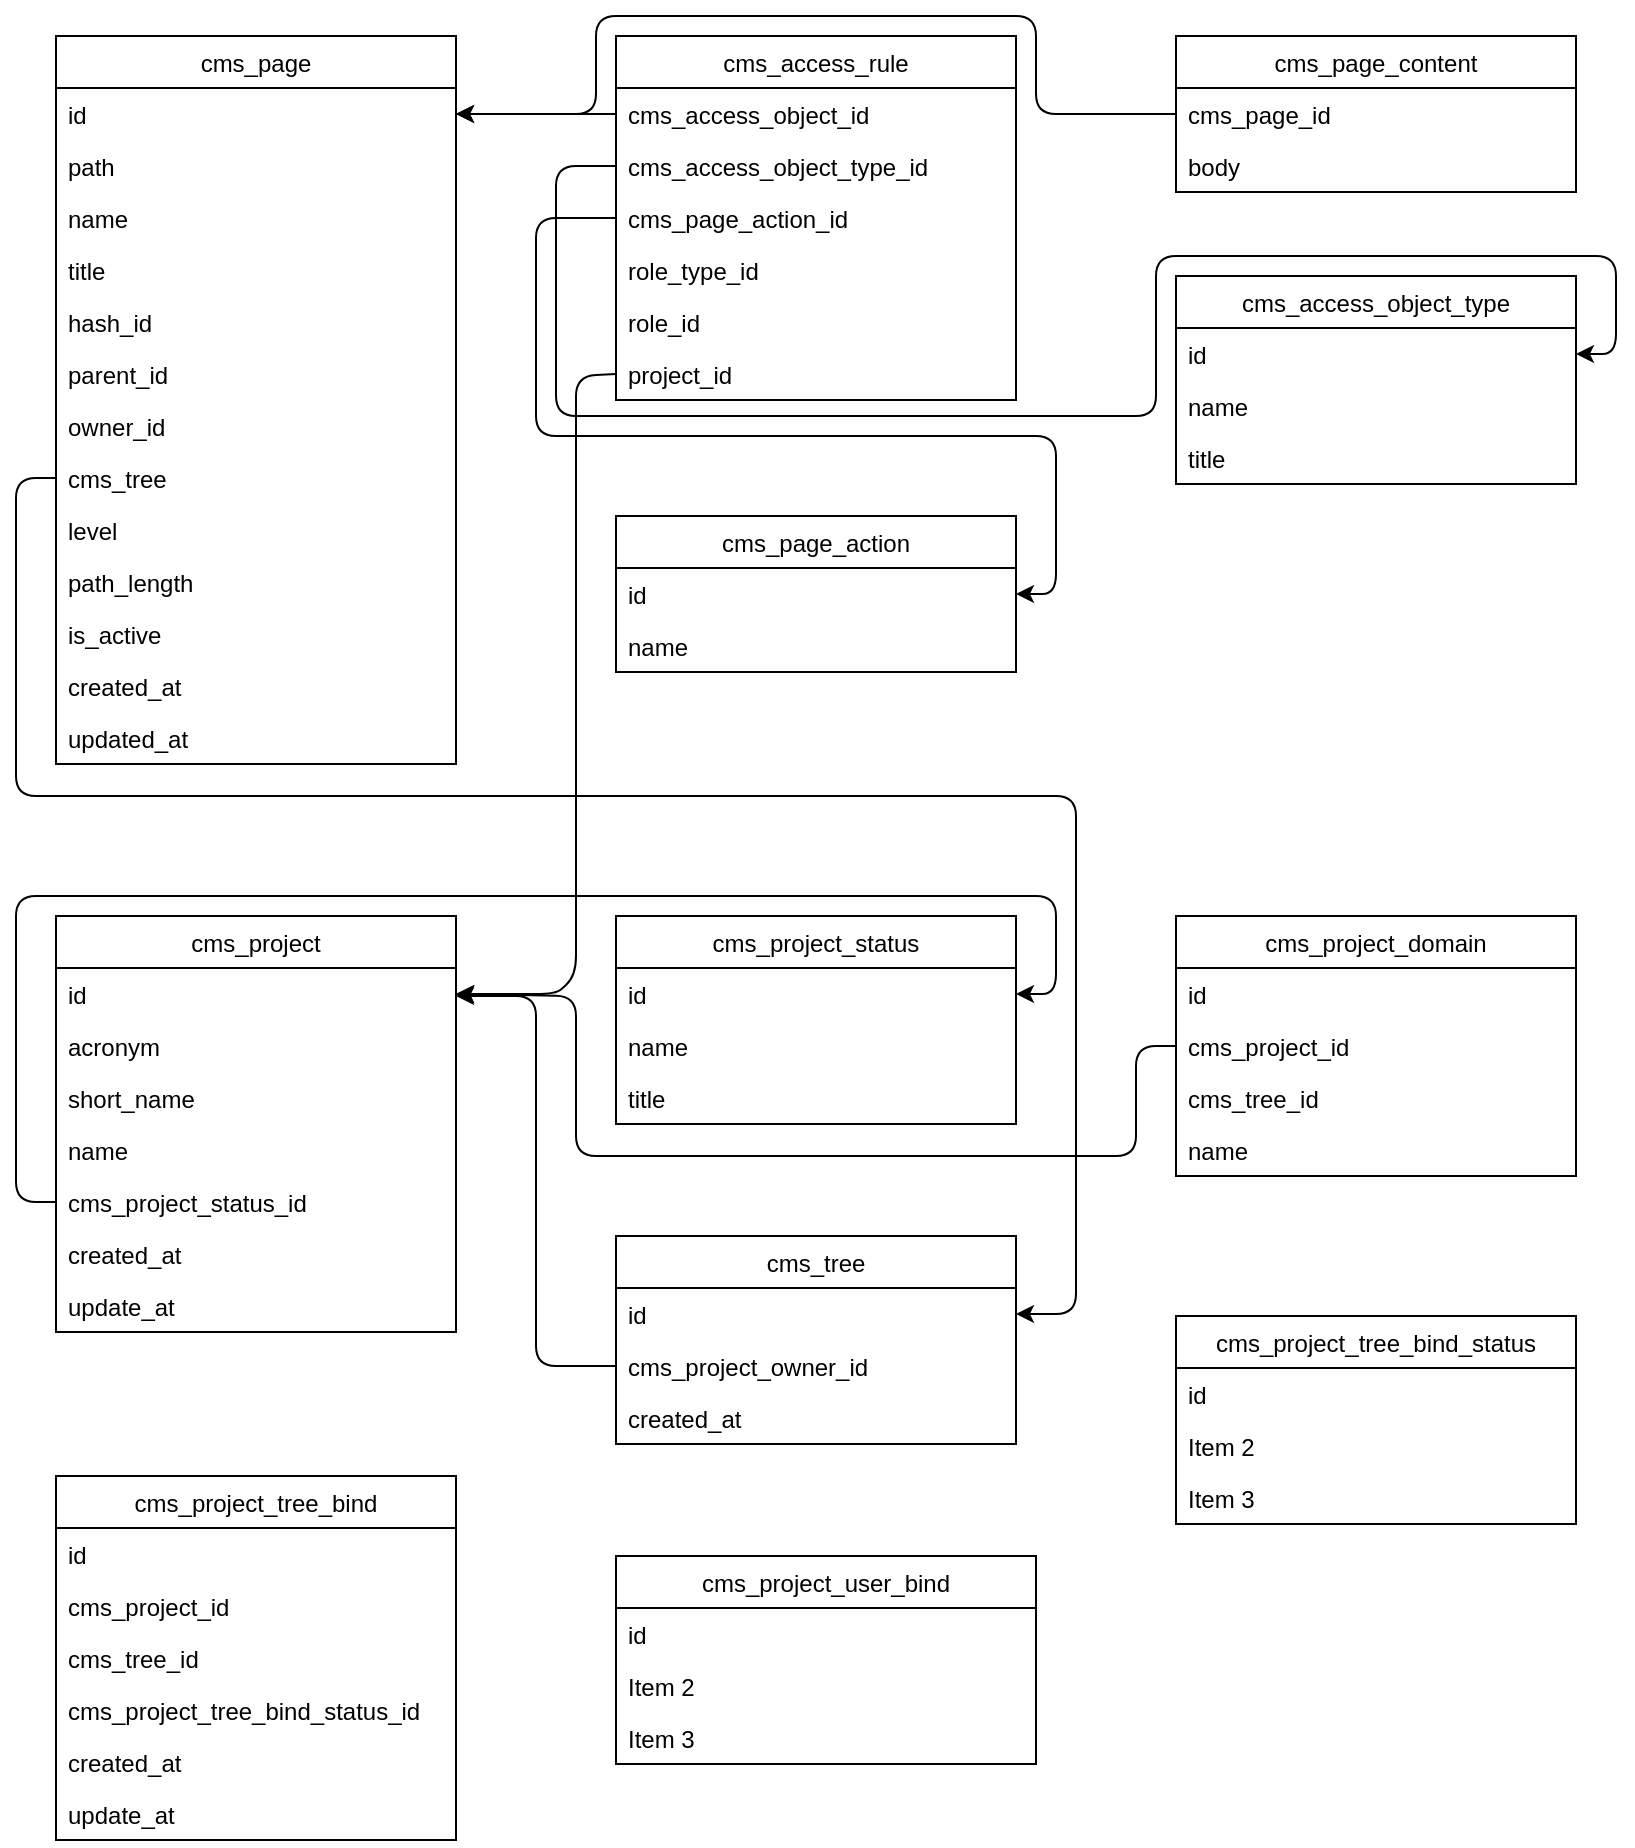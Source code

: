 <mxfile version="14.8.5" type="github">
  <diagram id="aWt1LWawAqIm8yfcsrO_" name="Page-1">
    <mxGraphModel dx="1422" dy="771" grid="1" gridSize="10" guides="1" tooltips="1" connect="1" arrows="1" fold="1" page="1" pageScale="1" pageWidth="827" pageHeight="1169" math="0" shadow="0">
      <root>
        <mxCell id="0" />
        <mxCell id="1" parent="0" />
        <mxCell id="LMq6hzKR4a6KK_8_m5_y-1" value="cms_page" style="swimlane;fontStyle=0;childLayout=stackLayout;horizontal=1;startSize=26;horizontalStack=0;resizeParent=1;resizeParentMax=0;resizeLast=0;collapsible=1;marginBottom=0;" parent="1" vertex="1">
          <mxGeometry x="80" y="80" width="200" height="364" as="geometry" />
        </mxCell>
        <mxCell id="LMq6hzKR4a6KK_8_m5_y-2" value="id" style="text;strokeColor=none;fillColor=none;align=left;verticalAlign=top;spacingLeft=4;spacingRight=4;overflow=hidden;rotatable=0;points=[[0,0.5],[1,0.5]];portConstraint=eastwest;" parent="LMq6hzKR4a6KK_8_m5_y-1" vertex="1">
          <mxGeometry y="26" width="200" height="26" as="geometry" />
        </mxCell>
        <mxCell id="LMq6hzKR4a6KK_8_m5_y-3" value="path" style="text;strokeColor=none;fillColor=none;align=left;verticalAlign=top;spacingLeft=4;spacingRight=4;overflow=hidden;rotatable=0;points=[[0,0.5],[1,0.5]];portConstraint=eastwest;" parent="LMq6hzKR4a6KK_8_m5_y-1" vertex="1">
          <mxGeometry y="52" width="200" height="26" as="geometry" />
        </mxCell>
        <mxCell id="LMq6hzKR4a6KK_8_m5_y-4" value="name" style="text;strokeColor=none;fillColor=none;align=left;verticalAlign=top;spacingLeft=4;spacingRight=4;overflow=hidden;rotatable=0;points=[[0,0.5],[1,0.5]];portConstraint=eastwest;" parent="LMq6hzKR4a6KK_8_m5_y-1" vertex="1">
          <mxGeometry y="78" width="200" height="26" as="geometry" />
        </mxCell>
        <mxCell id="LMq6hzKR4a6KK_8_m5_y-5" value="title" style="text;strokeColor=none;fillColor=none;align=left;verticalAlign=top;spacingLeft=4;spacingRight=4;overflow=hidden;rotatable=0;points=[[0,0.5],[1,0.5]];portConstraint=eastwest;" parent="LMq6hzKR4a6KK_8_m5_y-1" vertex="1">
          <mxGeometry y="104" width="200" height="26" as="geometry" />
        </mxCell>
        <mxCell id="LMq6hzKR4a6KK_8_m5_y-6" value="hash_id" style="text;strokeColor=none;fillColor=none;align=left;verticalAlign=top;spacingLeft=4;spacingRight=4;overflow=hidden;rotatable=0;points=[[0,0.5],[1,0.5]];portConstraint=eastwest;" parent="LMq6hzKR4a6KK_8_m5_y-1" vertex="1">
          <mxGeometry y="130" width="200" height="26" as="geometry" />
        </mxCell>
        <mxCell id="LMq6hzKR4a6KK_8_m5_y-7" value="parent_id" style="text;strokeColor=none;fillColor=none;align=left;verticalAlign=top;spacingLeft=4;spacingRight=4;overflow=hidden;rotatable=0;points=[[0,0.5],[1,0.5]];portConstraint=eastwest;" parent="LMq6hzKR4a6KK_8_m5_y-1" vertex="1">
          <mxGeometry y="156" width="200" height="26" as="geometry" />
        </mxCell>
        <mxCell id="LMq6hzKR4a6KK_8_m5_y-8" value="owner_id" style="text;strokeColor=none;fillColor=none;align=left;verticalAlign=top;spacingLeft=4;spacingRight=4;overflow=hidden;rotatable=0;points=[[0,0.5],[1,0.5]];portConstraint=eastwest;" parent="LMq6hzKR4a6KK_8_m5_y-1" vertex="1">
          <mxGeometry y="182" width="200" height="26" as="geometry" />
        </mxCell>
        <mxCell id="LMq6hzKR4a6KK_8_m5_y-9" value="cms_tree" style="text;strokeColor=none;fillColor=none;align=left;verticalAlign=top;spacingLeft=4;spacingRight=4;overflow=hidden;rotatable=0;points=[[0,0.5],[1,0.5]];portConstraint=eastwest;" parent="LMq6hzKR4a6KK_8_m5_y-1" vertex="1">
          <mxGeometry y="208" width="200" height="26" as="geometry" />
        </mxCell>
        <mxCell id="LMq6hzKR4a6KK_8_m5_y-10" value="level" style="text;strokeColor=none;fillColor=none;align=left;verticalAlign=top;spacingLeft=4;spacingRight=4;overflow=hidden;rotatable=0;points=[[0,0.5],[1,0.5]];portConstraint=eastwest;" parent="LMq6hzKR4a6KK_8_m5_y-1" vertex="1">
          <mxGeometry y="234" width="200" height="26" as="geometry" />
        </mxCell>
        <mxCell id="LMq6hzKR4a6KK_8_m5_y-11" value="path_length" style="text;strokeColor=none;fillColor=none;align=left;verticalAlign=top;spacingLeft=4;spacingRight=4;overflow=hidden;rotatable=0;points=[[0,0.5],[1,0.5]];portConstraint=eastwest;" parent="LMq6hzKR4a6KK_8_m5_y-1" vertex="1">
          <mxGeometry y="260" width="200" height="26" as="geometry" />
        </mxCell>
        <mxCell id="LMq6hzKR4a6KK_8_m5_y-12" value="is_active" style="text;strokeColor=none;fillColor=none;align=left;verticalAlign=top;spacingLeft=4;spacingRight=4;overflow=hidden;rotatable=0;points=[[0,0.5],[1,0.5]];portConstraint=eastwest;" parent="LMq6hzKR4a6KK_8_m5_y-1" vertex="1">
          <mxGeometry y="286" width="200" height="26" as="geometry" />
        </mxCell>
        <mxCell id="LMq6hzKR4a6KK_8_m5_y-13" value="created_at" style="text;strokeColor=none;fillColor=none;align=left;verticalAlign=top;spacingLeft=4;spacingRight=4;overflow=hidden;rotatable=0;points=[[0,0.5],[1,0.5]];portConstraint=eastwest;" parent="LMq6hzKR4a6KK_8_m5_y-1" vertex="1">
          <mxGeometry y="312" width="200" height="26" as="geometry" />
        </mxCell>
        <mxCell id="LMq6hzKR4a6KK_8_m5_y-14" value="updated_at" style="text;strokeColor=none;fillColor=none;align=left;verticalAlign=top;spacingLeft=4;spacingRight=4;overflow=hidden;rotatable=0;points=[[0,0.5],[1,0.5]];portConstraint=eastwest;" parent="LMq6hzKR4a6KK_8_m5_y-1" vertex="1">
          <mxGeometry y="338" width="200" height="26" as="geometry" />
        </mxCell>
        <mxCell id="LMq6hzKR4a6KK_8_m5_y-15" value="cms_access_rule" style="swimlane;fontStyle=0;childLayout=stackLayout;horizontal=1;startSize=26;horizontalStack=0;resizeParent=1;resizeParentMax=0;resizeLast=0;collapsible=1;marginBottom=0;" parent="1" vertex="1">
          <mxGeometry x="360" y="80" width="200" height="182" as="geometry" />
        </mxCell>
        <mxCell id="LMq6hzKR4a6KK_8_m5_y-16" value="cms_access_object_id" style="text;strokeColor=none;fillColor=none;align=left;verticalAlign=top;spacingLeft=4;spacingRight=4;overflow=hidden;rotatable=0;points=[[0,0.5],[1,0.5]];portConstraint=eastwest;" parent="LMq6hzKR4a6KK_8_m5_y-15" vertex="1">
          <mxGeometry y="26" width="200" height="26" as="geometry" />
        </mxCell>
        <mxCell id="6Vn71XC6v3nQagXPBmMe-1" value="cms_access_object_type_id" style="text;strokeColor=none;fillColor=none;align=left;verticalAlign=top;spacingLeft=4;spacingRight=4;overflow=hidden;rotatable=0;points=[[0,0.5],[1,0.5]];portConstraint=eastwest;" vertex="1" parent="LMq6hzKR4a6KK_8_m5_y-15">
          <mxGeometry y="52" width="200" height="26" as="geometry" />
        </mxCell>
        <mxCell id="LMq6hzKR4a6KK_8_m5_y-17" value="cms_page_action_id" style="text;strokeColor=none;fillColor=none;align=left;verticalAlign=top;spacingLeft=4;spacingRight=4;overflow=hidden;rotatable=0;points=[[0,0.5],[1,0.5]];portConstraint=eastwest;" parent="LMq6hzKR4a6KK_8_m5_y-15" vertex="1">
          <mxGeometry y="78" width="200" height="26" as="geometry" />
        </mxCell>
        <mxCell id="LMq6hzKR4a6KK_8_m5_y-18" value="role_type_id" style="text;strokeColor=none;fillColor=none;align=left;verticalAlign=top;spacingLeft=4;spacingRight=4;overflow=hidden;rotatable=0;points=[[0,0.5],[1,0.5]];portConstraint=eastwest;" parent="LMq6hzKR4a6KK_8_m5_y-15" vertex="1">
          <mxGeometry y="104" width="200" height="26" as="geometry" />
        </mxCell>
        <mxCell id="LMq6hzKR4a6KK_8_m5_y-19" value="role_id" style="text;strokeColor=none;fillColor=none;align=left;verticalAlign=top;spacingLeft=4;spacingRight=4;overflow=hidden;rotatable=0;points=[[0,0.5],[1,0.5]];portConstraint=eastwest;" parent="LMq6hzKR4a6KK_8_m5_y-15" vertex="1">
          <mxGeometry y="130" width="200" height="26" as="geometry" />
        </mxCell>
        <mxCell id="LMq6hzKR4a6KK_8_m5_y-20" value="project_id" style="text;strokeColor=none;fillColor=none;align=left;verticalAlign=top;spacingLeft=4;spacingRight=4;overflow=hidden;rotatable=0;points=[[0,0.5],[1,0.5]];portConstraint=eastwest;" parent="LMq6hzKR4a6KK_8_m5_y-15" vertex="1">
          <mxGeometry y="156" width="200" height="26" as="geometry" />
        </mxCell>
        <mxCell id="LMq6hzKR4a6KK_8_m5_y-21" value="" style="endArrow=classic;html=1;exitX=0;exitY=0.5;exitDx=0;exitDy=0;entryX=1;entryY=0.5;entryDx=0;entryDy=0;" parent="1" source="LMq6hzKR4a6KK_8_m5_y-16" target="LMq6hzKR4a6KK_8_m5_y-2" edge="1">
          <mxGeometry width="50" height="50" relative="1" as="geometry">
            <mxPoint x="420" y="490" as="sourcePoint" />
            <mxPoint x="470" y="440" as="targetPoint" />
          </mxGeometry>
        </mxCell>
        <mxCell id="LMq6hzKR4a6KK_8_m5_y-22" value="cms_page_action" style="swimlane;fontStyle=0;childLayout=stackLayout;horizontal=1;startSize=26;horizontalStack=0;resizeParent=1;resizeParentMax=0;resizeLast=0;collapsible=1;marginBottom=0;" parent="1" vertex="1">
          <mxGeometry x="360" y="320" width="200" height="78" as="geometry" />
        </mxCell>
        <mxCell id="LMq6hzKR4a6KK_8_m5_y-23" value="id" style="text;strokeColor=none;fillColor=none;align=left;verticalAlign=top;spacingLeft=4;spacingRight=4;overflow=hidden;rotatable=0;points=[[0,0.5],[1,0.5]];portConstraint=eastwest;" parent="LMq6hzKR4a6KK_8_m5_y-22" vertex="1">
          <mxGeometry y="26" width="200" height="26" as="geometry" />
        </mxCell>
        <mxCell id="LMq6hzKR4a6KK_8_m5_y-24" value="name" style="text;strokeColor=none;fillColor=none;align=left;verticalAlign=top;spacingLeft=4;spacingRight=4;overflow=hidden;rotatable=0;points=[[0,0.5],[1,0.5]];portConstraint=eastwest;" parent="LMq6hzKR4a6KK_8_m5_y-22" vertex="1">
          <mxGeometry y="52" width="200" height="26" as="geometry" />
        </mxCell>
        <mxCell id="LMq6hzKR4a6KK_8_m5_y-26" value="" style="endArrow=classic;html=1;exitX=0;exitY=0.5;exitDx=0;exitDy=0;entryX=1;entryY=0.5;entryDx=0;entryDy=0;" parent="1" source="LMq6hzKR4a6KK_8_m5_y-17" target="LMq6hzKR4a6KK_8_m5_y-23" edge="1">
          <mxGeometry width="50" height="50" relative="1" as="geometry">
            <mxPoint x="640" y="340" as="sourcePoint" />
            <mxPoint x="690" y="290" as="targetPoint" />
            <Array as="points">
              <mxPoint x="320" y="171" />
              <mxPoint x="320" y="280" />
              <mxPoint x="580" y="280" />
              <mxPoint x="580" y="359" />
            </Array>
          </mxGeometry>
        </mxCell>
        <mxCell id="LMq6hzKR4a6KK_8_m5_y-27" value="cms_page_content" style="swimlane;fontStyle=0;childLayout=stackLayout;horizontal=1;startSize=26;horizontalStack=0;resizeParent=1;resizeParentMax=0;resizeLast=0;collapsible=1;marginBottom=0;" parent="1" vertex="1">
          <mxGeometry x="640" y="80" width="200" height="78" as="geometry" />
        </mxCell>
        <mxCell id="LMq6hzKR4a6KK_8_m5_y-28" value="cms_page_id" style="text;strokeColor=none;fillColor=none;align=left;verticalAlign=top;spacingLeft=4;spacingRight=4;overflow=hidden;rotatable=0;points=[[0,0.5],[1,0.5]];portConstraint=eastwest;" parent="LMq6hzKR4a6KK_8_m5_y-27" vertex="1">
          <mxGeometry y="26" width="200" height="26" as="geometry" />
        </mxCell>
        <mxCell id="LMq6hzKR4a6KK_8_m5_y-29" value="body" style="text;strokeColor=none;fillColor=none;align=left;verticalAlign=top;spacingLeft=4;spacingRight=4;overflow=hidden;rotatable=0;points=[[0,0.5],[1,0.5]];portConstraint=eastwest;" parent="LMq6hzKR4a6KK_8_m5_y-27" vertex="1">
          <mxGeometry y="52" width="200" height="26" as="geometry" />
        </mxCell>
        <mxCell id="LMq6hzKR4a6KK_8_m5_y-31" value="" style="endArrow=classic;html=1;exitX=0;exitY=0.5;exitDx=0;exitDy=0;entryX=1;entryY=0.5;entryDx=0;entryDy=0;" parent="1" source="LMq6hzKR4a6KK_8_m5_y-28" target="LMq6hzKR4a6KK_8_m5_y-2" edge="1">
          <mxGeometry width="50" height="50" relative="1" as="geometry">
            <mxPoint x="740" y="350" as="sourcePoint" />
            <mxPoint x="790" y="300" as="targetPoint" />
            <Array as="points">
              <mxPoint x="570" y="119" />
              <mxPoint x="570" y="70" />
              <mxPoint x="350" y="70" />
              <mxPoint x="350" y="119" />
            </Array>
          </mxGeometry>
        </mxCell>
        <mxCell id="6Vn71XC6v3nQagXPBmMe-2" value="cms_access_object_type" style="swimlane;fontStyle=0;childLayout=stackLayout;horizontal=1;startSize=26;horizontalStack=0;resizeParent=1;resizeParentMax=0;resizeLast=0;collapsible=1;marginBottom=0;" vertex="1" parent="1">
          <mxGeometry x="640" y="200" width="200" height="104" as="geometry" />
        </mxCell>
        <mxCell id="6Vn71XC6v3nQagXPBmMe-3" value="id" style="text;strokeColor=none;fillColor=none;align=left;verticalAlign=top;spacingLeft=4;spacingRight=4;overflow=hidden;rotatable=0;points=[[0,0.5],[1,0.5]];portConstraint=eastwest;" vertex="1" parent="6Vn71XC6v3nQagXPBmMe-2">
          <mxGeometry y="26" width="200" height="26" as="geometry" />
        </mxCell>
        <mxCell id="6Vn71XC6v3nQagXPBmMe-4" value="name" style="text;strokeColor=none;fillColor=none;align=left;verticalAlign=top;spacingLeft=4;spacingRight=4;overflow=hidden;rotatable=0;points=[[0,0.5],[1,0.5]];portConstraint=eastwest;" vertex="1" parent="6Vn71XC6v3nQagXPBmMe-2">
          <mxGeometry y="52" width="200" height="26" as="geometry" />
        </mxCell>
        <mxCell id="6Vn71XC6v3nQagXPBmMe-5" value="title" style="text;strokeColor=none;fillColor=none;align=left;verticalAlign=top;spacingLeft=4;spacingRight=4;overflow=hidden;rotatable=0;points=[[0,0.5],[1,0.5]];portConstraint=eastwest;" vertex="1" parent="6Vn71XC6v3nQagXPBmMe-2">
          <mxGeometry y="78" width="200" height="26" as="geometry" />
        </mxCell>
        <mxCell id="6Vn71XC6v3nQagXPBmMe-6" value="" style="endArrow=classic;html=1;exitX=0;exitY=0.5;exitDx=0;exitDy=0;entryX=1;entryY=0.5;entryDx=0;entryDy=0;" edge="1" parent="1" source="6Vn71XC6v3nQagXPBmMe-1" target="6Vn71XC6v3nQagXPBmMe-3">
          <mxGeometry width="50" height="50" relative="1" as="geometry">
            <mxPoint x="710" y="480" as="sourcePoint" />
            <mxPoint x="760" y="430" as="targetPoint" />
            <Array as="points">
              <mxPoint x="330" y="145" />
              <mxPoint x="330" y="270" />
              <mxPoint x="630" y="270" />
              <mxPoint x="630" y="190" />
              <mxPoint x="860" y="190" />
              <mxPoint x="860" y="239" />
            </Array>
          </mxGeometry>
        </mxCell>
        <mxCell id="6Vn71XC6v3nQagXPBmMe-7" value="cms_project" style="swimlane;fontStyle=0;childLayout=stackLayout;horizontal=1;startSize=26;horizontalStack=0;resizeParent=1;resizeParentMax=0;resizeLast=0;collapsible=1;marginBottom=0;" vertex="1" parent="1">
          <mxGeometry x="80" y="520" width="200" height="208" as="geometry" />
        </mxCell>
        <mxCell id="6Vn71XC6v3nQagXPBmMe-8" value="id" style="text;strokeColor=none;fillColor=none;align=left;verticalAlign=top;spacingLeft=4;spacingRight=4;overflow=hidden;rotatable=0;points=[[0,0.5],[1,0.5]];portConstraint=eastwest;" vertex="1" parent="6Vn71XC6v3nQagXPBmMe-7">
          <mxGeometry y="26" width="200" height="26" as="geometry" />
        </mxCell>
        <mxCell id="6Vn71XC6v3nQagXPBmMe-9" value="acronym" style="text;strokeColor=none;fillColor=none;align=left;verticalAlign=top;spacingLeft=4;spacingRight=4;overflow=hidden;rotatable=0;points=[[0,0.5],[1,0.5]];portConstraint=eastwest;" vertex="1" parent="6Vn71XC6v3nQagXPBmMe-7">
          <mxGeometry y="52" width="200" height="26" as="geometry" />
        </mxCell>
        <mxCell id="6Vn71XC6v3nQagXPBmMe-10" value="short_name" style="text;strokeColor=none;fillColor=none;align=left;verticalAlign=top;spacingLeft=4;spacingRight=4;overflow=hidden;rotatable=0;points=[[0,0.5],[1,0.5]];portConstraint=eastwest;" vertex="1" parent="6Vn71XC6v3nQagXPBmMe-7">
          <mxGeometry y="78" width="200" height="26" as="geometry" />
        </mxCell>
        <mxCell id="6Vn71XC6v3nQagXPBmMe-11" value="name" style="text;strokeColor=none;fillColor=none;align=left;verticalAlign=top;spacingLeft=4;spacingRight=4;overflow=hidden;rotatable=0;points=[[0,0.5],[1,0.5]];portConstraint=eastwest;" vertex="1" parent="6Vn71XC6v3nQagXPBmMe-7">
          <mxGeometry y="104" width="200" height="26" as="geometry" />
        </mxCell>
        <mxCell id="6Vn71XC6v3nQagXPBmMe-12" value="cms_project_status_id" style="text;strokeColor=none;fillColor=none;align=left;verticalAlign=top;spacingLeft=4;spacingRight=4;overflow=hidden;rotatable=0;points=[[0,0.5],[1,0.5]];portConstraint=eastwest;" vertex="1" parent="6Vn71XC6v3nQagXPBmMe-7">
          <mxGeometry y="130" width="200" height="26" as="geometry" />
        </mxCell>
        <mxCell id="6Vn71XC6v3nQagXPBmMe-13" value="created_at" style="text;strokeColor=none;fillColor=none;align=left;verticalAlign=top;spacingLeft=4;spacingRight=4;overflow=hidden;rotatable=0;points=[[0,0.5],[1,0.5]];portConstraint=eastwest;" vertex="1" parent="6Vn71XC6v3nQagXPBmMe-7">
          <mxGeometry y="156" width="200" height="26" as="geometry" />
        </mxCell>
        <mxCell id="6Vn71XC6v3nQagXPBmMe-14" value="update_at" style="text;strokeColor=none;fillColor=none;align=left;verticalAlign=top;spacingLeft=4;spacingRight=4;overflow=hidden;rotatable=0;points=[[0,0.5],[1,0.5]];portConstraint=eastwest;" vertex="1" parent="6Vn71XC6v3nQagXPBmMe-7">
          <mxGeometry y="182" width="200" height="26" as="geometry" />
        </mxCell>
        <mxCell id="6Vn71XC6v3nQagXPBmMe-15" value="cms_project_status" style="swimlane;fontStyle=0;childLayout=stackLayout;horizontal=1;startSize=26;horizontalStack=0;resizeParent=1;resizeParentMax=0;resizeLast=0;collapsible=1;marginBottom=0;" vertex="1" parent="1">
          <mxGeometry x="360" y="520" width="200" height="104" as="geometry" />
        </mxCell>
        <mxCell id="6Vn71XC6v3nQagXPBmMe-16" value="id" style="text;strokeColor=none;fillColor=none;align=left;verticalAlign=top;spacingLeft=4;spacingRight=4;overflow=hidden;rotatable=0;points=[[0,0.5],[1,0.5]];portConstraint=eastwest;" vertex="1" parent="6Vn71XC6v3nQagXPBmMe-15">
          <mxGeometry y="26" width="200" height="26" as="geometry" />
        </mxCell>
        <mxCell id="6Vn71XC6v3nQagXPBmMe-17" value="name" style="text;strokeColor=none;fillColor=none;align=left;verticalAlign=top;spacingLeft=4;spacingRight=4;overflow=hidden;rotatable=0;points=[[0,0.5],[1,0.5]];portConstraint=eastwest;" vertex="1" parent="6Vn71XC6v3nQagXPBmMe-15">
          <mxGeometry y="52" width="200" height="26" as="geometry" />
        </mxCell>
        <mxCell id="6Vn71XC6v3nQagXPBmMe-18" value="title" style="text;strokeColor=none;fillColor=none;align=left;verticalAlign=top;spacingLeft=4;spacingRight=4;overflow=hidden;rotatable=0;points=[[0,0.5],[1,0.5]];portConstraint=eastwest;" vertex="1" parent="6Vn71XC6v3nQagXPBmMe-15">
          <mxGeometry y="78" width="200" height="26" as="geometry" />
        </mxCell>
        <mxCell id="6Vn71XC6v3nQagXPBmMe-19" value="" style="endArrow=classic;html=1;exitX=0;exitY=0.5;exitDx=0;exitDy=0;entryX=1;entryY=0.5;entryDx=0;entryDy=0;" edge="1" parent="1" source="6Vn71XC6v3nQagXPBmMe-12" target="6Vn71XC6v3nQagXPBmMe-16">
          <mxGeometry width="50" height="50" relative="1" as="geometry">
            <mxPoint x="440" y="770" as="sourcePoint" />
            <mxPoint x="490" y="720" as="targetPoint" />
            <Array as="points">
              <mxPoint x="60" y="663" />
              <mxPoint x="60" y="510" />
              <mxPoint x="580" y="510" />
              <mxPoint x="580" y="559" />
            </Array>
          </mxGeometry>
        </mxCell>
        <mxCell id="6Vn71XC6v3nQagXPBmMe-20" value="" style="endArrow=classic;html=1;exitX=0;exitY=0.5;exitDx=0;exitDy=0;entryX=1;entryY=0.5;entryDx=0;entryDy=0;" edge="1" parent="1" source="LMq6hzKR4a6KK_8_m5_y-20" target="6Vn71XC6v3nQagXPBmMe-8">
          <mxGeometry width="50" height="50" relative="1" as="geometry">
            <mxPoint x="790" y="490" as="sourcePoint" />
            <mxPoint x="840" y="440" as="targetPoint" />
            <Array as="points">
              <mxPoint x="340" y="250" />
              <mxPoint x="340" y="550" />
              <mxPoint x="330" y="559" />
            </Array>
          </mxGeometry>
        </mxCell>
        <mxCell id="6Vn71XC6v3nQagXPBmMe-21" value="cms_project_domain" style="swimlane;fontStyle=0;childLayout=stackLayout;horizontal=1;startSize=26;horizontalStack=0;resizeParent=1;resizeParentMax=0;resizeLast=0;collapsible=1;marginBottom=0;" vertex="1" parent="1">
          <mxGeometry x="640" y="520" width="200" height="130" as="geometry" />
        </mxCell>
        <mxCell id="6Vn71XC6v3nQagXPBmMe-22" value="id" style="text;strokeColor=none;fillColor=none;align=left;verticalAlign=top;spacingLeft=4;spacingRight=4;overflow=hidden;rotatable=0;points=[[0,0.5],[1,0.5]];portConstraint=eastwest;" vertex="1" parent="6Vn71XC6v3nQagXPBmMe-21">
          <mxGeometry y="26" width="200" height="26" as="geometry" />
        </mxCell>
        <mxCell id="6Vn71XC6v3nQagXPBmMe-23" value="cms_project_id" style="text;strokeColor=none;fillColor=none;align=left;verticalAlign=top;spacingLeft=4;spacingRight=4;overflow=hidden;rotatable=0;points=[[0,0.5],[1,0.5]];portConstraint=eastwest;" vertex="1" parent="6Vn71XC6v3nQagXPBmMe-21">
          <mxGeometry y="52" width="200" height="26" as="geometry" />
        </mxCell>
        <mxCell id="6Vn71XC6v3nQagXPBmMe-24" value="cms_tree_id" style="text;strokeColor=none;fillColor=none;align=left;verticalAlign=top;spacingLeft=4;spacingRight=4;overflow=hidden;rotatable=0;points=[[0,0.5],[1,0.5]];portConstraint=eastwest;" vertex="1" parent="6Vn71XC6v3nQagXPBmMe-21">
          <mxGeometry y="78" width="200" height="26" as="geometry" />
        </mxCell>
        <mxCell id="6Vn71XC6v3nQagXPBmMe-25" value="name" style="text;strokeColor=none;fillColor=none;align=left;verticalAlign=top;spacingLeft=4;spacingRight=4;overflow=hidden;rotatable=0;points=[[0,0.5],[1,0.5]];portConstraint=eastwest;" vertex="1" parent="6Vn71XC6v3nQagXPBmMe-21">
          <mxGeometry y="104" width="200" height="26" as="geometry" />
        </mxCell>
        <mxCell id="6Vn71XC6v3nQagXPBmMe-26" value="" style="endArrow=classic;html=1;exitX=0;exitY=0.5;exitDx=0;exitDy=0;entryX=1;entryY=0.5;entryDx=0;entryDy=0;" edge="1" parent="1" source="6Vn71XC6v3nQagXPBmMe-23" target="6Vn71XC6v3nQagXPBmMe-8">
          <mxGeometry width="50" height="50" relative="1" as="geometry">
            <mxPoint x="690" y="440" as="sourcePoint" />
            <mxPoint x="740" y="390" as="targetPoint" />
            <Array as="points">
              <mxPoint x="620" y="585" />
              <mxPoint x="620" y="640" />
              <mxPoint x="340" y="640" />
              <mxPoint x="340" y="560" />
            </Array>
          </mxGeometry>
        </mxCell>
        <mxCell id="6Vn71XC6v3nQagXPBmMe-27" value="cms_tree" style="swimlane;fontStyle=0;childLayout=stackLayout;horizontal=1;startSize=26;horizontalStack=0;resizeParent=1;resizeParentMax=0;resizeLast=0;collapsible=1;marginBottom=0;" vertex="1" parent="1">
          <mxGeometry x="360" y="680" width="200" height="104" as="geometry" />
        </mxCell>
        <mxCell id="6Vn71XC6v3nQagXPBmMe-28" value="id" style="text;strokeColor=none;fillColor=none;align=left;verticalAlign=top;spacingLeft=4;spacingRight=4;overflow=hidden;rotatable=0;points=[[0,0.5],[1,0.5]];portConstraint=eastwest;" vertex="1" parent="6Vn71XC6v3nQagXPBmMe-27">
          <mxGeometry y="26" width="200" height="26" as="geometry" />
        </mxCell>
        <mxCell id="6Vn71XC6v3nQagXPBmMe-29" value="cms_project_owner_id" style="text;strokeColor=none;fillColor=none;align=left;verticalAlign=top;spacingLeft=4;spacingRight=4;overflow=hidden;rotatable=0;points=[[0,0.5],[1,0.5]];portConstraint=eastwest;" vertex="1" parent="6Vn71XC6v3nQagXPBmMe-27">
          <mxGeometry y="52" width="200" height="26" as="geometry" />
        </mxCell>
        <mxCell id="6Vn71XC6v3nQagXPBmMe-30" value="created_at" style="text;strokeColor=none;fillColor=none;align=left;verticalAlign=top;spacingLeft=4;spacingRight=4;overflow=hidden;rotatable=0;points=[[0,0.5],[1,0.5]];portConstraint=eastwest;" vertex="1" parent="6Vn71XC6v3nQagXPBmMe-27">
          <mxGeometry y="78" width="200" height="26" as="geometry" />
        </mxCell>
        <mxCell id="6Vn71XC6v3nQagXPBmMe-31" value="" style="endArrow=classic;html=1;exitX=0;exitY=0.5;exitDx=0;exitDy=0;" edge="1" parent="1" source="6Vn71XC6v3nQagXPBmMe-29">
          <mxGeometry width="50" height="50" relative="1" as="geometry">
            <mxPoint x="690" y="830" as="sourcePoint" />
            <mxPoint x="280" y="560" as="targetPoint" />
            <Array as="points">
              <mxPoint x="320" y="745" />
              <mxPoint x="320" y="560" />
            </Array>
          </mxGeometry>
        </mxCell>
        <mxCell id="6Vn71XC6v3nQagXPBmMe-32" value="" style="endArrow=classic;html=1;exitX=0;exitY=0.5;exitDx=0;exitDy=0;entryX=1;entryY=0.5;entryDx=0;entryDy=0;" edge="1" parent="1" source="LMq6hzKR4a6KK_8_m5_y-9" target="6Vn71XC6v3nQagXPBmMe-28">
          <mxGeometry width="50" height="50" relative="1" as="geometry">
            <mxPoint x="790" y="440" as="sourcePoint" />
            <mxPoint x="840" y="390" as="targetPoint" />
            <Array as="points">
              <mxPoint x="60" y="301" />
              <mxPoint x="60" y="460" />
              <mxPoint x="590" y="460" />
              <mxPoint x="590" y="719" />
            </Array>
          </mxGeometry>
        </mxCell>
        <mxCell id="6Vn71XC6v3nQagXPBmMe-33" value="cms_project_tree_bind" style="swimlane;fontStyle=0;childLayout=stackLayout;horizontal=1;startSize=26;horizontalStack=0;resizeParent=1;resizeParentMax=0;resizeLast=0;collapsible=1;marginBottom=0;" vertex="1" parent="1">
          <mxGeometry x="80" y="800" width="200" height="182" as="geometry" />
        </mxCell>
        <mxCell id="6Vn71XC6v3nQagXPBmMe-34" value="id" style="text;strokeColor=none;fillColor=none;align=left;verticalAlign=top;spacingLeft=4;spacingRight=4;overflow=hidden;rotatable=0;points=[[0,0.5],[1,0.5]];portConstraint=eastwest;" vertex="1" parent="6Vn71XC6v3nQagXPBmMe-33">
          <mxGeometry y="26" width="200" height="26" as="geometry" />
        </mxCell>
        <mxCell id="6Vn71XC6v3nQagXPBmMe-35" value="cms_project_id" style="text;strokeColor=none;fillColor=none;align=left;verticalAlign=top;spacingLeft=4;spacingRight=4;overflow=hidden;rotatable=0;points=[[0,0.5],[1,0.5]];portConstraint=eastwest;" vertex="1" parent="6Vn71XC6v3nQagXPBmMe-33">
          <mxGeometry y="52" width="200" height="26" as="geometry" />
        </mxCell>
        <mxCell id="6Vn71XC6v3nQagXPBmMe-36" value="cms_tree_id" style="text;strokeColor=none;fillColor=none;align=left;verticalAlign=top;spacingLeft=4;spacingRight=4;overflow=hidden;rotatable=0;points=[[0,0.5],[1,0.5]];portConstraint=eastwest;" vertex="1" parent="6Vn71XC6v3nQagXPBmMe-33">
          <mxGeometry y="78" width="200" height="26" as="geometry" />
        </mxCell>
        <mxCell id="6Vn71XC6v3nQagXPBmMe-45" value="cms_project_tree_bind_status_id" style="text;strokeColor=none;fillColor=none;align=left;verticalAlign=top;spacingLeft=4;spacingRight=4;overflow=hidden;rotatable=0;points=[[0,0.5],[1,0.5]];portConstraint=eastwest;" vertex="1" parent="6Vn71XC6v3nQagXPBmMe-33">
          <mxGeometry y="104" width="200" height="26" as="geometry" />
        </mxCell>
        <mxCell id="6Vn71XC6v3nQagXPBmMe-46" value="created_at" style="text;strokeColor=none;fillColor=none;align=left;verticalAlign=top;spacingLeft=4;spacingRight=4;overflow=hidden;rotatable=0;points=[[0,0.5],[1,0.5]];portConstraint=eastwest;" vertex="1" parent="6Vn71XC6v3nQagXPBmMe-33">
          <mxGeometry y="130" width="200" height="26" as="geometry" />
        </mxCell>
        <mxCell id="6Vn71XC6v3nQagXPBmMe-47" value="update_at" style="text;strokeColor=none;fillColor=none;align=left;verticalAlign=top;spacingLeft=4;spacingRight=4;overflow=hidden;rotatable=0;points=[[0,0.5],[1,0.5]];portConstraint=eastwest;" vertex="1" parent="6Vn71XC6v3nQagXPBmMe-33">
          <mxGeometry y="156" width="200" height="26" as="geometry" />
        </mxCell>
        <mxCell id="6Vn71XC6v3nQagXPBmMe-37" value="cms_project_user_bind" style="swimlane;fontStyle=0;childLayout=stackLayout;horizontal=1;startSize=26;horizontalStack=0;resizeParent=1;resizeParentMax=0;resizeLast=0;collapsible=1;marginBottom=0;" vertex="1" parent="1">
          <mxGeometry x="360" y="840" width="210" height="104" as="geometry" />
        </mxCell>
        <mxCell id="6Vn71XC6v3nQagXPBmMe-38" value="id" style="text;strokeColor=none;fillColor=none;align=left;verticalAlign=top;spacingLeft=4;spacingRight=4;overflow=hidden;rotatable=0;points=[[0,0.5],[1,0.5]];portConstraint=eastwest;" vertex="1" parent="6Vn71XC6v3nQagXPBmMe-37">
          <mxGeometry y="26" width="210" height="26" as="geometry" />
        </mxCell>
        <mxCell id="6Vn71XC6v3nQagXPBmMe-39" value="Item 2" style="text;strokeColor=none;fillColor=none;align=left;verticalAlign=top;spacingLeft=4;spacingRight=4;overflow=hidden;rotatable=0;points=[[0,0.5],[1,0.5]];portConstraint=eastwest;" vertex="1" parent="6Vn71XC6v3nQagXPBmMe-37">
          <mxGeometry y="52" width="210" height="26" as="geometry" />
        </mxCell>
        <mxCell id="6Vn71XC6v3nQagXPBmMe-40" value="Item 3" style="text;strokeColor=none;fillColor=none;align=left;verticalAlign=top;spacingLeft=4;spacingRight=4;overflow=hidden;rotatable=0;points=[[0,0.5],[1,0.5]];portConstraint=eastwest;" vertex="1" parent="6Vn71XC6v3nQagXPBmMe-37">
          <mxGeometry y="78" width="210" height="26" as="geometry" />
        </mxCell>
        <mxCell id="6Vn71XC6v3nQagXPBmMe-41" value="cms_project_tree_bind_status" style="swimlane;fontStyle=0;childLayout=stackLayout;horizontal=1;startSize=26;horizontalStack=0;resizeParent=1;resizeParentMax=0;resizeLast=0;collapsible=1;marginBottom=0;" vertex="1" parent="1">
          <mxGeometry x="640" y="720" width="200" height="104" as="geometry" />
        </mxCell>
        <mxCell id="6Vn71XC6v3nQagXPBmMe-42" value="id" style="text;strokeColor=none;fillColor=none;align=left;verticalAlign=top;spacingLeft=4;spacingRight=4;overflow=hidden;rotatable=0;points=[[0,0.5],[1,0.5]];portConstraint=eastwest;" vertex="1" parent="6Vn71XC6v3nQagXPBmMe-41">
          <mxGeometry y="26" width="200" height="26" as="geometry" />
        </mxCell>
        <mxCell id="6Vn71XC6v3nQagXPBmMe-43" value="Item 2" style="text;strokeColor=none;fillColor=none;align=left;verticalAlign=top;spacingLeft=4;spacingRight=4;overflow=hidden;rotatable=0;points=[[0,0.5],[1,0.5]];portConstraint=eastwest;" vertex="1" parent="6Vn71XC6v3nQagXPBmMe-41">
          <mxGeometry y="52" width="200" height="26" as="geometry" />
        </mxCell>
        <mxCell id="6Vn71XC6v3nQagXPBmMe-44" value="Item 3" style="text;strokeColor=none;fillColor=none;align=left;verticalAlign=top;spacingLeft=4;spacingRight=4;overflow=hidden;rotatable=0;points=[[0,0.5],[1,0.5]];portConstraint=eastwest;" vertex="1" parent="6Vn71XC6v3nQagXPBmMe-41">
          <mxGeometry y="78" width="200" height="26" as="geometry" />
        </mxCell>
      </root>
    </mxGraphModel>
  </diagram>
</mxfile>
